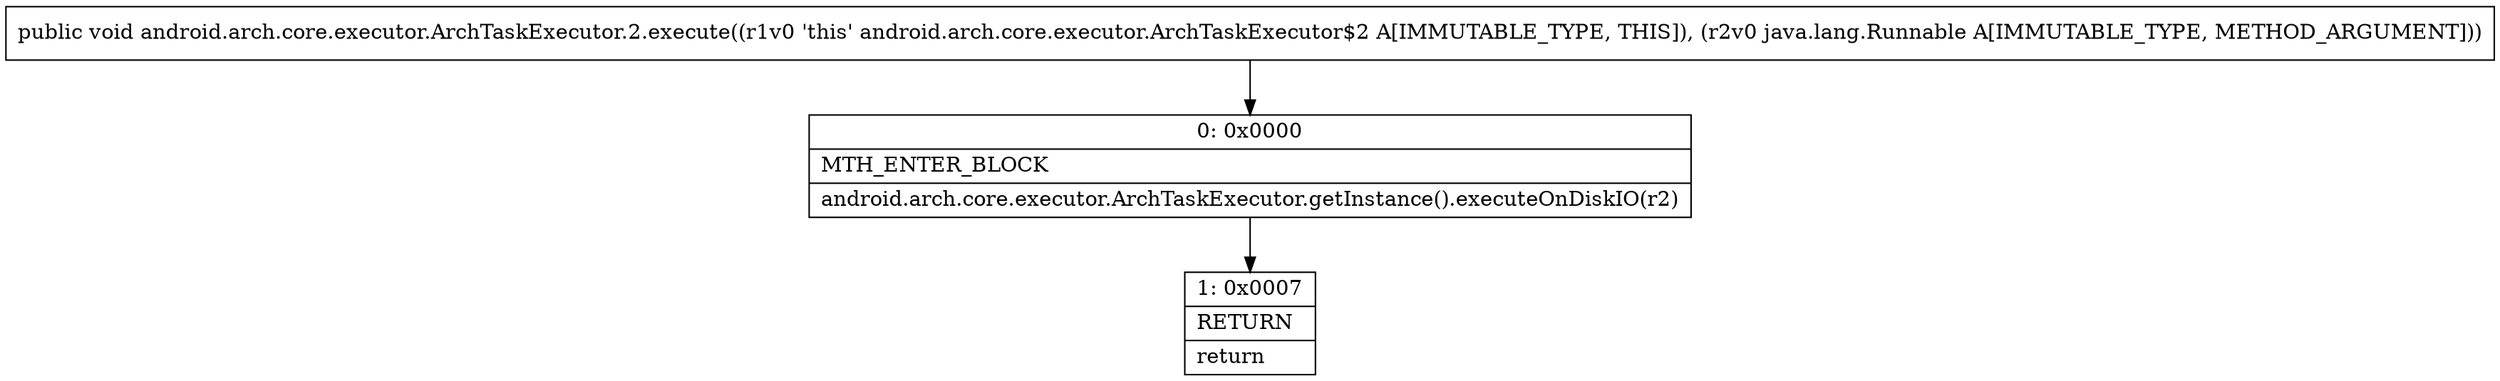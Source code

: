 digraph "CFG forandroid.arch.core.executor.ArchTaskExecutor.2.execute(Ljava\/lang\/Runnable;)V" {
Node_0 [shape=record,label="{0\:\ 0x0000|MTH_ENTER_BLOCK\l|android.arch.core.executor.ArchTaskExecutor.getInstance().executeOnDiskIO(r2)\l}"];
Node_1 [shape=record,label="{1\:\ 0x0007|RETURN\l|return\l}"];
MethodNode[shape=record,label="{public void android.arch.core.executor.ArchTaskExecutor.2.execute((r1v0 'this' android.arch.core.executor.ArchTaskExecutor$2 A[IMMUTABLE_TYPE, THIS]), (r2v0 java.lang.Runnable A[IMMUTABLE_TYPE, METHOD_ARGUMENT])) }"];
MethodNode -> Node_0;
Node_0 -> Node_1;
}

